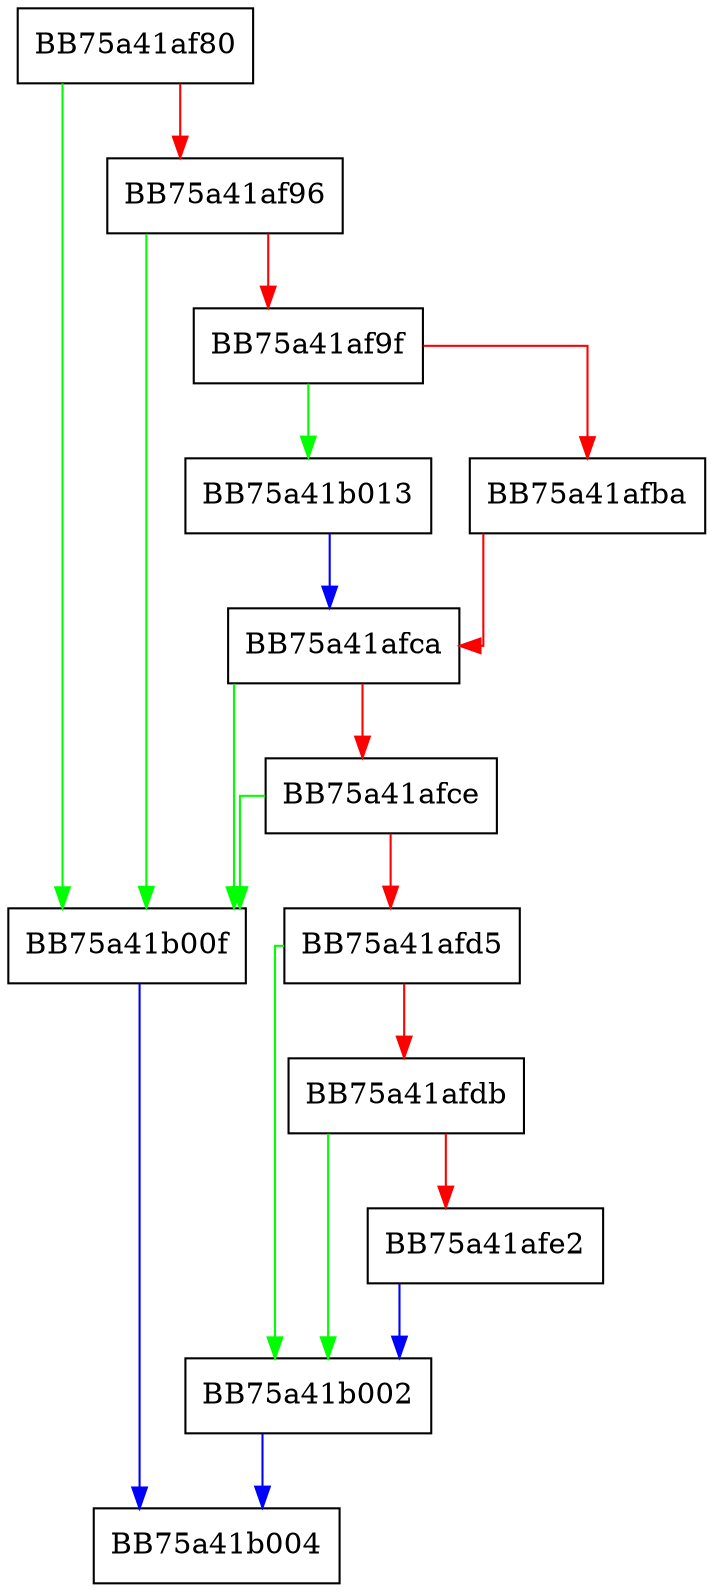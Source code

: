 digraph GetDataFromStream {
  node [shape="box"];
  graph [splines=ortho];
  BB75a41af80 -> BB75a41b00f [color="green"];
  BB75a41af80 -> BB75a41af96 [color="red"];
  BB75a41af96 -> BB75a41b00f [color="green"];
  BB75a41af96 -> BB75a41af9f [color="red"];
  BB75a41af9f -> BB75a41b013 [color="green"];
  BB75a41af9f -> BB75a41afba [color="red"];
  BB75a41afba -> BB75a41afca [color="red"];
  BB75a41afca -> BB75a41b00f [color="green"];
  BB75a41afca -> BB75a41afce [color="red"];
  BB75a41afce -> BB75a41b00f [color="green"];
  BB75a41afce -> BB75a41afd5 [color="red"];
  BB75a41afd5 -> BB75a41b002 [color="green"];
  BB75a41afd5 -> BB75a41afdb [color="red"];
  BB75a41afdb -> BB75a41b002 [color="green"];
  BB75a41afdb -> BB75a41afe2 [color="red"];
  BB75a41afe2 -> BB75a41b002 [color="blue"];
  BB75a41b002 -> BB75a41b004 [color="blue"];
  BB75a41b00f -> BB75a41b004 [color="blue"];
  BB75a41b013 -> BB75a41afca [color="blue"];
}